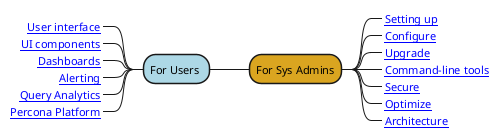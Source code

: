' Topic/role map of PMM documentation
' References:
' Syntax: https://plantuml.com/mindmap-diagram
' Icons: https://plantuml.com/openiconic
' Colour: https://plantuml.com/color
' Text: https://plantuml.com/creole
@startmindmap "PMM_DOC_TOPICS"
skinparam svgLinkTarget _blank
skinparam defaultFontName Chivo
skinparam defaultFontSize 11
<style>
mindmapDiagram {
  node {
    ' Gap within nodes
    Padding 7
    ' Gap between nodes
    Margin 5
  }
}
</style>
' Absolute links - can be useful for exporting map as stand-alone image
' relative links make testing easier but must be changed for local vs hosting' Hosted
!$base = "https://www.percona.com/doc/percona-monitoring-and-management/2.x"
'!$base = "../2.x"
'!$base = "."
+[#lightblue] For Users <<user>>
++[#goldenrod] For Sys Admins<<admin>>
+++_ [[$base/setting-up/ Setting up]]
+++_ [[$base/how-to/configure.html Configure]]
+++_ [[$base/how-to/upgrade.html Upgrade]]
+++_ [[$base/details/commands/ Command-line tools]]
+++_ [[$base/how-to/secure.html Secure]]
+++_ [[$base/how-to/optimize.html Optimize]]
+++_ [[$base/details/architecture.html Architecture]]
--_ [[$base/using/interface.html User interface]]
--_ [[$base/details/interface.html UI components]]
--_ [[$base/details/dashboards/ Dashboards]]
--_ [[$base/using/alerting.html Alerting]]
--_ [[$base/using/query-analytics.html Query Analytics]]
--_ [[$base/using/platform/index.html Percona Platform]]
@endmindmap
